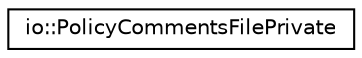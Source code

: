 digraph "Graphical Class Hierarchy"
{
 // LATEX_PDF_SIZE
  edge [fontname="Helvetica",fontsize="10",labelfontname="Helvetica",labelfontsize="10"];
  node [fontname="Helvetica",fontsize="10",shape=record];
  rankdir="LR";
  Node0 [label="io::PolicyCommentsFilePrivate",height=0.2,width=0.4,color="black", fillcolor="white", style="filled",URL="$classio_1_1_policy_comments_file_private.html",tooltip=" "];
}
